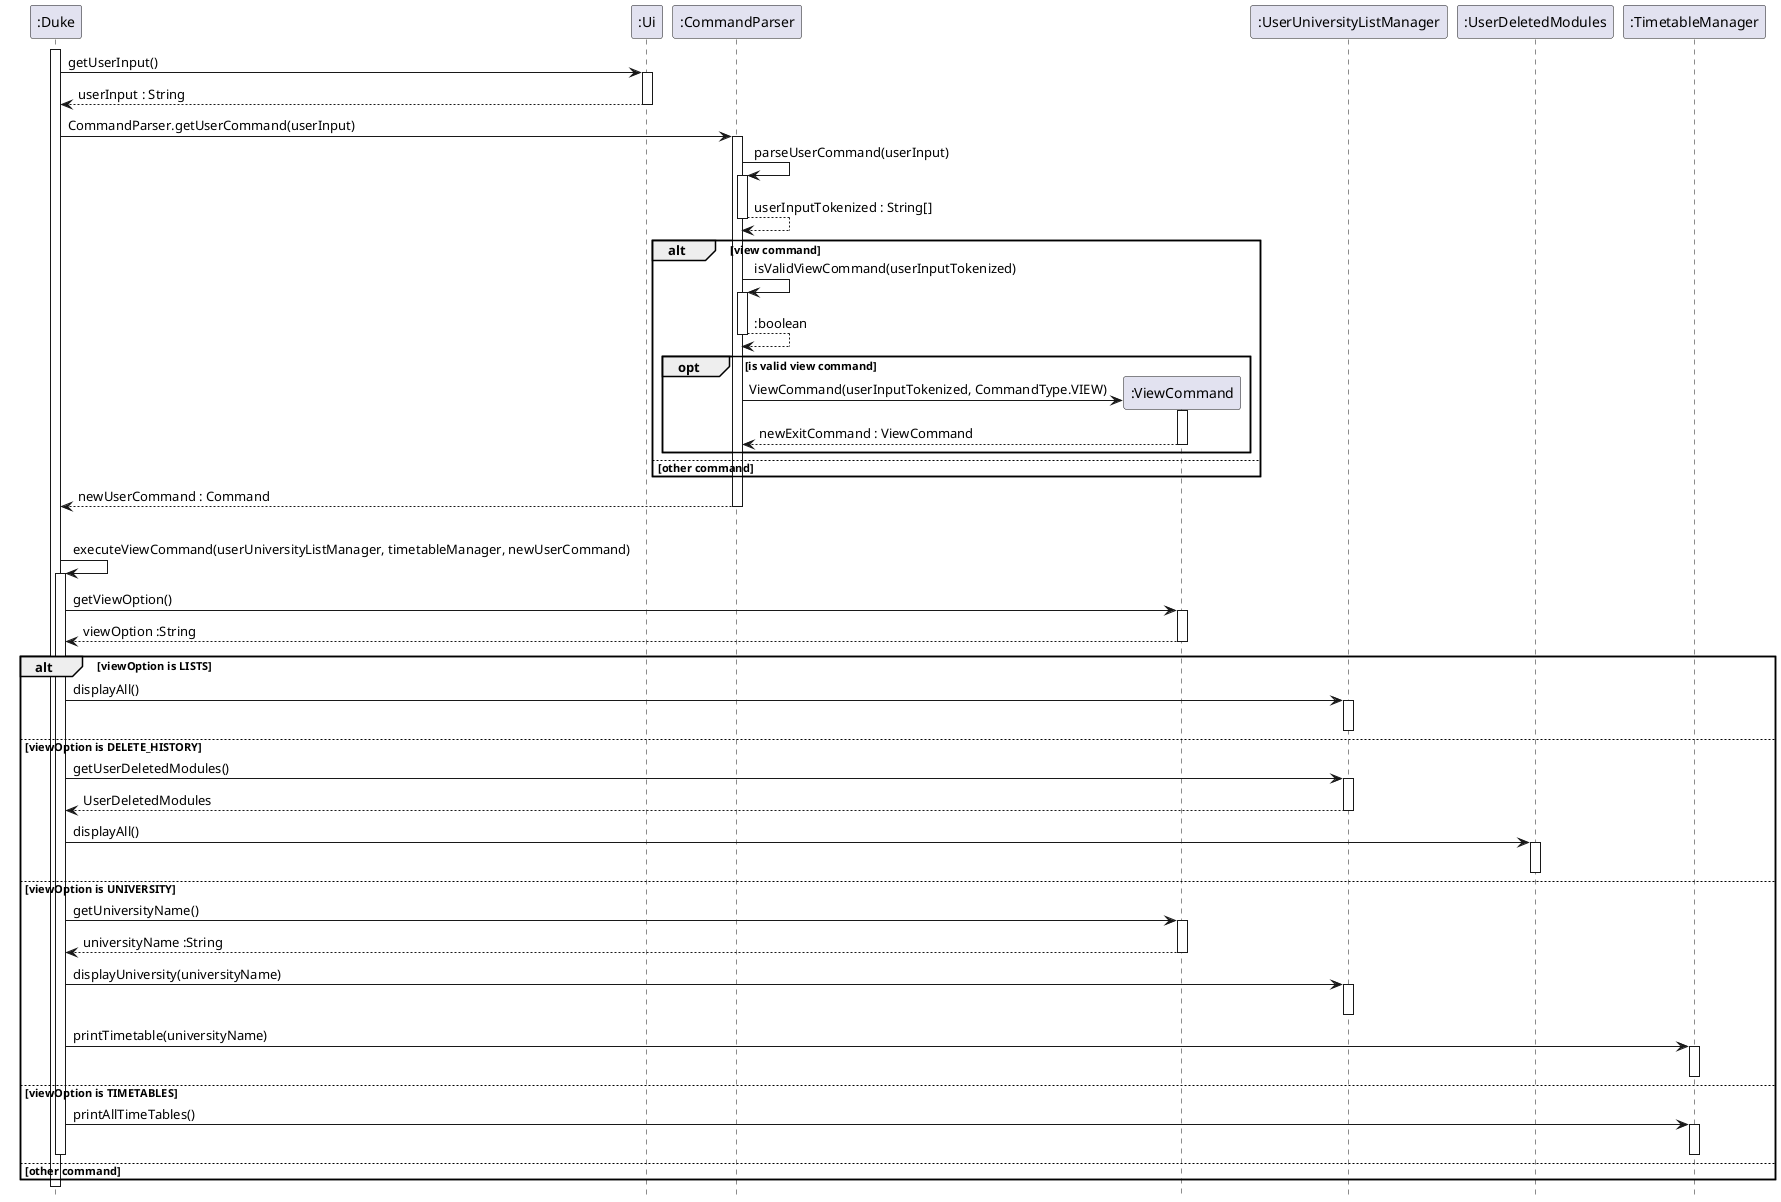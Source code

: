 @startuml

hide footbox

activate ":Duke"

":Duke" -> ":Ui" : getUserInput()
activate ":Ui"

":Ui" --> ":Duke" : userInput : String
deactivate ":Ui"

":Duke" -> ":CommandParser" : CommandParser.getUserCommand(userInput)
activate ":CommandParser"

":CommandParser" -> ":CommandParser" : parseUserCommand(userInput)
activate ":CommandParser"

":CommandParser" --> ":CommandParser" : userInputTokenized : String[]
deactivate ":CommandParser"

alt view command

    ":CommandParser" -> ":CommandParser" : isValidViewCommand(userInputTokenized)
    activate ":CommandParser"

    ":CommandParser" --> ":CommandParser" : :boolean
    deactivate ":CommandParser"

    opt is valid view command

        create ":ViewCommand"
        ":CommandParser" -> ":ViewCommand" : ViewCommand(userInputTokenized, CommandType.VIEW)
        activate ":ViewCommand"

        ":ViewCommand" --> ":CommandParser" : newExitCommand : ViewCommand
        deactivate ":ViewCommand"
    end

else other command

end

":CommandParser" --> ":Duke" : newUserCommand : Command
deactivate ":CommandParser"

alt exit command

":Duke" -> ":Duke" : executeViewCommand(userUniversityListManager, timetableManager, newUserCommand)
activate ":Duke"

   ":Duke" -> ":ViewCommand" : getViewOption()
   activate ":ViewCommand"

   ":ViewCommand" --> ":Duke" : viewOption :String
   deactivate ":ViewCommand"

   alt viewOption is LISTS
   ":Duke" -> ":UserUniversityListManager" : displayAll()
   activate ":UserUniversityListManager"

   deactivate ":UserUniversityListManager"
   else viewOption is DELETE_HISTORY
    ":Duke" -> ":UserUniversityListManager" : getUserDeletedModules()
    activate ":UserUniversityListManager"

    ":UserUniversityListManager" --> ":Duke" : UserDeletedModules
    deactivate ":UserUniversityListManager"

    ":Duke" -> ":UserDeletedModules" : displayAll()
    activate ":UserDeletedModules"

    deactivate ":UserDeletedModules"

   else viewOption is UNIVERSITY
    ":Duke" -> ":ViewCommand" : getUniversityName()
    activate ":ViewCommand"

    ":ViewCommand" --> ":Duke" : universityName :String
    deactivate ":ViewCommand"
    ":Duke" -> ":UserUniversityListManager" : displayUniversity(universityName)
    activate ":UserUniversityListManager"

    deactivate ":UserUniversityListManager"
    ":Duke" -> ":TimetableManager" : printTimetable(universityName)
    activate ":TimetableManager"

    deactivate ":TimetableManager"

   else viewOption is TIMETABLES
    ":Duke" -> ":TimetableManager" : printAllTimeTables()
    activate ":TimetableManager"

    deactivate ":TimetableManager"

else other command
deactivate ":Duke"

end

deactivate ":Duke"

@enduml